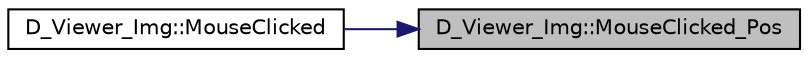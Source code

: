 digraph "D_Viewer_Img::MouseClicked_Pos"
{
 // LATEX_PDF_SIZE
  edge [fontname="Helvetica",fontsize="10",labelfontname="Helvetica",labelfontsize="10"];
  node [fontname="Helvetica",fontsize="10",shape=record];
  rankdir="RL";
  Node1 [label="D_Viewer_Img::MouseClicked_Pos",height=0.2,width=0.4,color="black", fillcolor="grey75", style="filled", fontcolor="black",tooltip=" "];
  Node1 -> Node2 [dir="back",color="midnightblue",fontsize="10",style="solid"];
  Node2 [label="D_Viewer_Img::MouseClicked",height=0.2,width=0.4,color="black", fillcolor="white", style="filled",URL="$class_d___viewer___img.html#ad389a7e78d28edf119fdeeef50492cf5",tooltip=" "];
}
